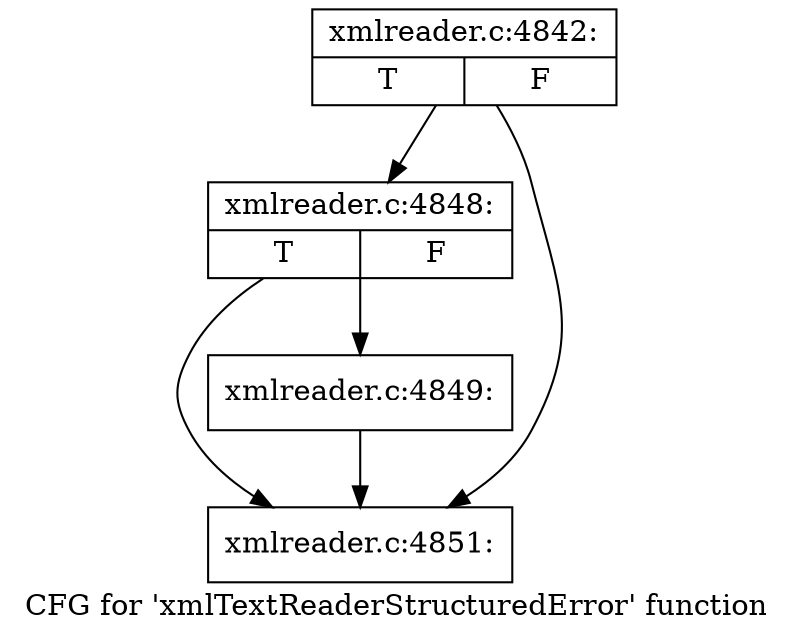 digraph "CFG for 'xmlTextReaderStructuredError' function" {
	label="CFG for 'xmlTextReaderStructuredError' function";

	Node0x4a52240 [shape=record,label="{xmlreader.c:4842:|{<s0>T|<s1>F}}"];
	Node0x4a52240 -> Node0x4a55700;
	Node0x4a52240 -> Node0x4a556b0;
	Node0x4a55700 [shape=record,label="{xmlreader.c:4848:|{<s0>T|<s1>F}}"];
	Node0x4a55700 -> Node0x4a55660;
	Node0x4a55700 -> Node0x4a556b0;
	Node0x4a55660 [shape=record,label="{xmlreader.c:4849:}"];
	Node0x4a55660 -> Node0x4a556b0;
	Node0x4a556b0 [shape=record,label="{xmlreader.c:4851:}"];
}
